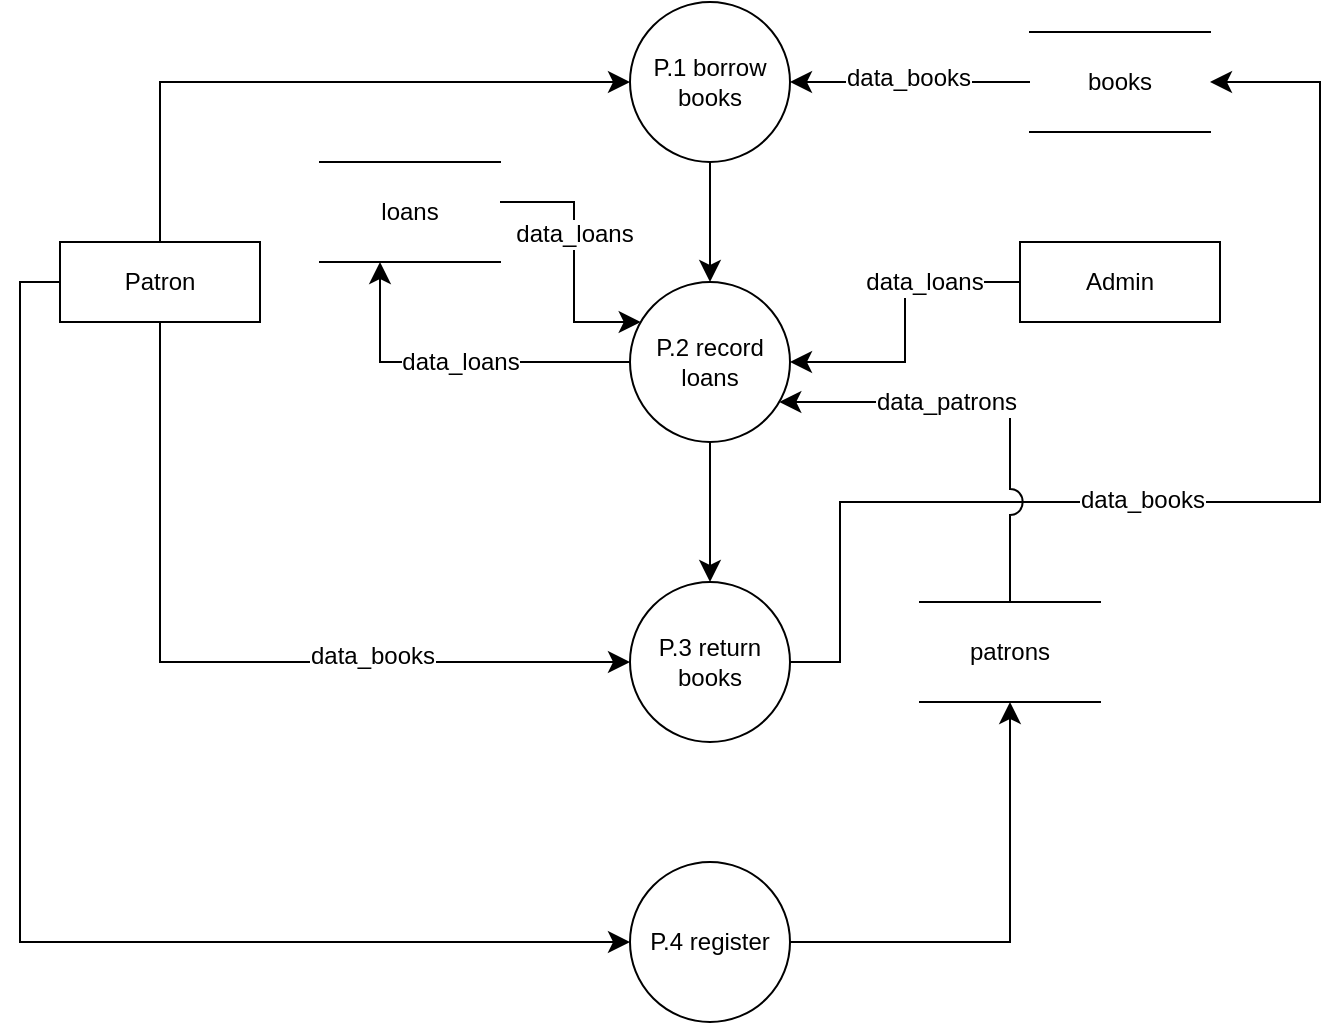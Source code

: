 <mxfile version="28.2.7">
  <diagram name="Page-1" id="fuQ6Dq5Z8nhnoQuYy7pQ">
    <mxGraphModel dx="860" dy="580" grid="1" gridSize="10" guides="1" tooltips="1" connect="1" arrows="1" fold="1" page="1" pageScale="1" pageWidth="850" pageHeight="1100" math="0" shadow="0">
      <root>
        <mxCell id="0" />
        <mxCell id="1" parent="0" />
        <mxCell id="npZcPDsccjlgXL80ouJM-8" style="edgeStyle=orthogonalEdgeStyle;rounded=0;orthogonalLoop=1;jettySize=auto;html=1;fontSize=12;startSize=8;endSize=8;" edge="1" parent="1" source="npZcPDsccjlgXL80ouJM-5" target="npZcPDsccjlgXL80ouJM-7">
          <mxGeometry relative="1" as="geometry">
            <Array as="points">
              <mxPoint x="150" y="100" />
            </Array>
          </mxGeometry>
        </mxCell>
        <mxCell id="npZcPDsccjlgXL80ouJM-12" style="edgeStyle=orthogonalEdgeStyle;rounded=0;orthogonalLoop=1;jettySize=auto;html=1;fontSize=12;startSize=8;endSize=8;" edge="1" parent="1" source="npZcPDsccjlgXL80ouJM-5" target="npZcPDsccjlgXL80ouJM-10">
          <mxGeometry relative="1" as="geometry">
            <Array as="points">
              <mxPoint x="150" y="390" />
            </Array>
          </mxGeometry>
        </mxCell>
        <mxCell id="npZcPDsccjlgXL80ouJM-28" value="data_books" style="edgeLabel;html=1;align=center;verticalAlign=middle;resizable=0;points=[];fontSize=12;" vertex="1" connectable="0" parent="npZcPDsccjlgXL80ouJM-12">
          <mxGeometry x="0.362" y="3" relative="1" as="geometry">
            <mxPoint as="offset" />
          </mxGeometry>
        </mxCell>
        <mxCell id="npZcPDsccjlgXL80ouJM-19" style="edgeStyle=orthogonalEdgeStyle;rounded=0;orthogonalLoop=1;jettySize=auto;html=1;fontSize=12;startSize=8;endSize=8;" edge="1" parent="1" source="npZcPDsccjlgXL80ouJM-5" target="npZcPDsccjlgXL80ouJM-18">
          <mxGeometry relative="1" as="geometry">
            <Array as="points">
              <mxPoint x="80" y="200" />
              <mxPoint x="80" y="530" />
            </Array>
          </mxGeometry>
        </mxCell>
        <mxCell id="npZcPDsccjlgXL80ouJM-5" value="Patron" style="whiteSpace=wrap;html=1;align=center;" vertex="1" parent="1">
          <mxGeometry x="100" y="180" width="100" height="40" as="geometry" />
        </mxCell>
        <mxCell id="npZcPDsccjlgXL80ouJM-11" style="edgeStyle=orthogonalEdgeStyle;rounded=0;orthogonalLoop=1;jettySize=auto;html=1;fontSize=12;startSize=8;endSize=8;" edge="1" parent="1" source="npZcPDsccjlgXL80ouJM-6" target="npZcPDsccjlgXL80ouJM-9">
          <mxGeometry relative="1" as="geometry" />
        </mxCell>
        <mxCell id="npZcPDsccjlgXL80ouJM-25" value="data_loans" style="edgeLabel;html=1;align=center;verticalAlign=middle;resizable=0;points=[];fontSize=12;" vertex="1" connectable="0" parent="npZcPDsccjlgXL80ouJM-11">
          <mxGeometry x="-0.38" relative="1" as="geometry">
            <mxPoint as="offset" />
          </mxGeometry>
        </mxCell>
        <mxCell id="npZcPDsccjlgXL80ouJM-6" value="Admin" style="whiteSpace=wrap;html=1;align=center;" vertex="1" parent="1">
          <mxGeometry x="580" y="180" width="100" height="40" as="geometry" />
        </mxCell>
        <mxCell id="npZcPDsccjlgXL80ouJM-13" style="edgeStyle=none;curved=1;rounded=0;orthogonalLoop=1;jettySize=auto;html=1;fontSize=12;startSize=8;endSize=8;" edge="1" parent="1" source="npZcPDsccjlgXL80ouJM-7" target="npZcPDsccjlgXL80ouJM-9">
          <mxGeometry relative="1" as="geometry" />
        </mxCell>
        <mxCell id="npZcPDsccjlgXL80ouJM-7" value="P.1 borrow books" style="ellipse;whiteSpace=wrap;html=1;aspect=fixed;" vertex="1" parent="1">
          <mxGeometry x="385" y="60" width="80" height="80" as="geometry" />
        </mxCell>
        <mxCell id="npZcPDsccjlgXL80ouJM-14" style="edgeStyle=none;curved=1;rounded=0;orthogonalLoop=1;jettySize=auto;html=1;fontSize=12;startSize=8;endSize=8;" edge="1" parent="1" source="npZcPDsccjlgXL80ouJM-9" target="npZcPDsccjlgXL80ouJM-10">
          <mxGeometry relative="1" as="geometry" />
        </mxCell>
        <mxCell id="npZcPDsccjlgXL80ouJM-21" style="edgeStyle=orthogonalEdgeStyle;rounded=0;orthogonalLoop=1;jettySize=auto;html=1;fontSize=12;startSize=8;endSize=8;" edge="1" parent="1" source="npZcPDsccjlgXL80ouJM-9" target="npZcPDsccjlgXL80ouJM-16">
          <mxGeometry relative="1" as="geometry">
            <Array as="points">
              <mxPoint x="260" y="240" />
            </Array>
          </mxGeometry>
        </mxCell>
        <mxCell id="npZcPDsccjlgXL80ouJM-23" value="data_loans" style="edgeLabel;html=1;align=center;verticalAlign=middle;resizable=0;points=[];fontSize=12;" vertex="1" connectable="0" parent="npZcPDsccjlgXL80ouJM-21">
          <mxGeometry x="-0.025" relative="1" as="geometry">
            <mxPoint as="offset" />
          </mxGeometry>
        </mxCell>
        <mxCell id="npZcPDsccjlgXL80ouJM-9" value="P.2 record loans" style="ellipse;whiteSpace=wrap;html=1;aspect=fixed;" vertex="1" parent="1">
          <mxGeometry x="385" y="200" width="80" height="80" as="geometry" />
        </mxCell>
        <mxCell id="npZcPDsccjlgXL80ouJM-31" style="edgeStyle=orthogonalEdgeStyle;rounded=0;orthogonalLoop=1;jettySize=auto;html=1;fontSize=12;startSize=8;endSize=8;jumpStyle=arc;jumpSize=6;" edge="1" parent="1" source="npZcPDsccjlgXL80ouJM-10" target="npZcPDsccjlgXL80ouJM-15">
          <mxGeometry relative="1" as="geometry">
            <Array as="points">
              <mxPoint x="490" y="390" />
              <mxPoint x="490" y="310" />
              <mxPoint x="730" y="310" />
              <mxPoint x="730" y="100" />
            </Array>
          </mxGeometry>
        </mxCell>
        <mxCell id="npZcPDsccjlgXL80ouJM-32" value="data_books" style="edgeLabel;html=1;align=center;verticalAlign=middle;resizable=0;points=[];fontSize=12;" vertex="1" connectable="0" parent="npZcPDsccjlgXL80ouJM-31">
          <mxGeometry x="-0.163" y="1" relative="1" as="geometry">
            <mxPoint as="offset" />
          </mxGeometry>
        </mxCell>
        <mxCell id="npZcPDsccjlgXL80ouJM-10" value="P.3 return books" style="ellipse;whiteSpace=wrap;html=1;aspect=fixed;" vertex="1" parent="1">
          <mxGeometry x="385" y="350" width="80" height="80" as="geometry" />
        </mxCell>
        <mxCell id="npZcPDsccjlgXL80ouJM-26" style="edgeStyle=orthogonalEdgeStyle;rounded=0;orthogonalLoop=1;jettySize=auto;html=1;fontSize=12;startSize=8;endSize=8;" edge="1" parent="1" source="npZcPDsccjlgXL80ouJM-15" target="npZcPDsccjlgXL80ouJM-7">
          <mxGeometry relative="1" as="geometry" />
        </mxCell>
        <mxCell id="npZcPDsccjlgXL80ouJM-27" value="data_books" style="edgeLabel;html=1;align=center;verticalAlign=middle;resizable=0;points=[];fontSize=12;" vertex="1" connectable="0" parent="npZcPDsccjlgXL80ouJM-26">
          <mxGeometry x="0.013" y="-2" relative="1" as="geometry">
            <mxPoint as="offset" />
          </mxGeometry>
        </mxCell>
        <mxCell id="npZcPDsccjlgXL80ouJM-15" value="books" style="shape=partialRectangle;whiteSpace=wrap;html=1;left=0;right=0;fillColor=none;" vertex="1" parent="1">
          <mxGeometry x="585" y="75" width="90" height="50" as="geometry" />
        </mxCell>
        <mxCell id="npZcPDsccjlgXL80ouJM-22" style="edgeStyle=orthogonalEdgeStyle;rounded=0;orthogonalLoop=1;jettySize=auto;html=1;fontSize=12;startSize=8;endSize=8;" edge="1" parent="1" source="npZcPDsccjlgXL80ouJM-16" target="npZcPDsccjlgXL80ouJM-9">
          <mxGeometry relative="1" as="geometry">
            <Array as="points">
              <mxPoint x="357" y="160" />
              <mxPoint x="357" y="220" />
            </Array>
          </mxGeometry>
        </mxCell>
        <mxCell id="npZcPDsccjlgXL80ouJM-24" value="data_loans" style="edgeLabel;html=1;align=center;verticalAlign=middle;resizable=0;points=[];fontSize=12;" vertex="1" connectable="0" parent="npZcPDsccjlgXL80ouJM-22">
          <mxGeometry x="-0.19" relative="1" as="geometry">
            <mxPoint as="offset" />
          </mxGeometry>
        </mxCell>
        <mxCell id="npZcPDsccjlgXL80ouJM-16" value="loans" style="shape=partialRectangle;whiteSpace=wrap;html=1;left=0;right=0;fillColor=none;" vertex="1" parent="1">
          <mxGeometry x="230" y="140" width="90" height="50" as="geometry" />
        </mxCell>
        <mxCell id="npZcPDsccjlgXL80ouJM-29" style="edgeStyle=orthogonalEdgeStyle;rounded=0;orthogonalLoop=1;jettySize=auto;html=1;fontSize=12;startSize=8;endSize=8;jumpStyle=arc;jumpSize=13;" edge="1" parent="1" source="npZcPDsccjlgXL80ouJM-17" target="npZcPDsccjlgXL80ouJM-9">
          <mxGeometry relative="1" as="geometry">
            <Array as="points">
              <mxPoint x="575" y="260" />
            </Array>
          </mxGeometry>
        </mxCell>
        <mxCell id="npZcPDsccjlgXL80ouJM-30" value="data_patrons" style="edgeLabel;html=1;align=center;verticalAlign=middle;resizable=0;points=[];fontSize=12;" vertex="1" connectable="0" parent="npZcPDsccjlgXL80ouJM-29">
          <mxGeometry x="0.227" relative="1" as="geometry">
            <mxPoint as="offset" />
          </mxGeometry>
        </mxCell>
        <mxCell id="npZcPDsccjlgXL80ouJM-17" value="patrons" style="shape=partialRectangle;whiteSpace=wrap;html=1;left=0;right=0;fillColor=none;" vertex="1" parent="1">
          <mxGeometry x="530" y="360" width="90" height="50" as="geometry" />
        </mxCell>
        <mxCell id="npZcPDsccjlgXL80ouJM-20" style="edgeStyle=orthogonalEdgeStyle;rounded=0;orthogonalLoop=1;jettySize=auto;html=1;fontSize=12;startSize=8;endSize=8;" edge="1" parent="1" source="npZcPDsccjlgXL80ouJM-18" target="npZcPDsccjlgXL80ouJM-17">
          <mxGeometry relative="1" as="geometry" />
        </mxCell>
        <mxCell id="npZcPDsccjlgXL80ouJM-18" value="P.4 register" style="ellipse;whiteSpace=wrap;html=1;aspect=fixed;" vertex="1" parent="1">
          <mxGeometry x="385" y="490" width="80" height="80" as="geometry" />
        </mxCell>
      </root>
    </mxGraphModel>
  </diagram>
</mxfile>
